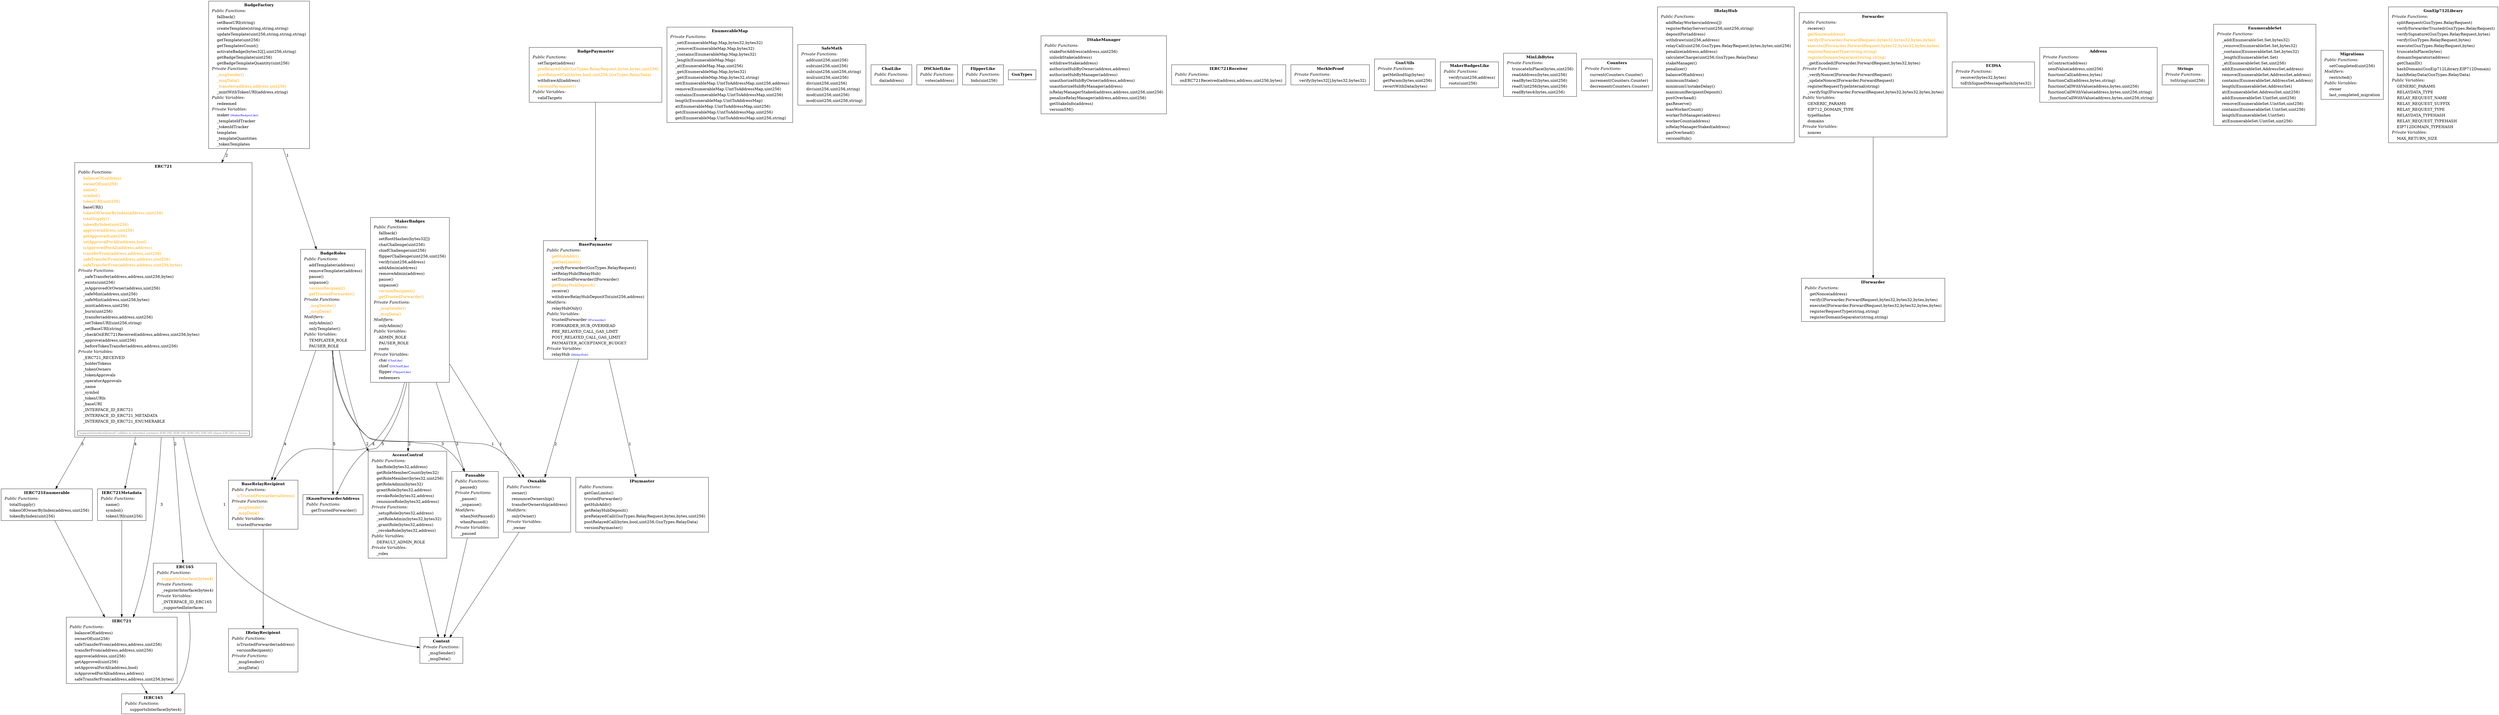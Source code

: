 digraph "" {
IERC721Metadata -> IERC721;
IERC721Metadata[shape="box"label=< <TABLE border="0"><TR><TD align="center"><B>IERC721Metadata</B></TD></TR><TR><TD align="left"><I>Public Functions:</I></TD></TR><TR><TD align="left">    name()</TD></TR><TR><TD align="left">    symbol()</TD></TR><TR><TD align="left">    tokenURI(uint256)</TD></TR></TABLE> >];

Pausable -> Context;
Pausable[shape="box"label=< <TABLE border="0"><TR><TD align="center"><B>Pausable</B></TD></TR><TR><TD align="left"><I>Public Functions:</I></TD></TR><TR><TD align="left">    paused()</TD></TR><TR><TD align="left"><I>Private Functions:</I></TD></TR><TR><TD align="left">    _pause()</TD></TR><TR><TD align="left">    _unpause()</TD></TR><TR><TD align="left"><I>Modifiers:</I></TD></TR><TR><TD align="left">    whenNotPaused()</TD></TR><TR><TD align="left">    whenPaused()</TD></TR><TR><TD align="left"><I>Private Variables:</I></TD></TR><TR><TD align="left">    _paused</TD></TR></TABLE> >];

Context[shape="box"label=< <TABLE border="0"><TR><TD align="center"><B>Context</B></TD></TR><TR><TD align="left"><I>Private Functions:</I></TD></TR><TR><TD align="left">    _msgSender()</TD></TR><TR><TD align="left">    _msgData()</TD></TR></TABLE> >];

EnumerableMap[shape="box"label=< <TABLE border="0"><TR><TD align="center"><B>EnumerableMap</B></TD></TR><TR><TD align="left"><I>Private Functions:</I></TD></TR><TR><TD align="left">    _set(EnumerableMap.Map,bytes32,bytes32)</TD></TR><TR><TD align="left">    _remove(EnumerableMap.Map,bytes32)</TD></TR><TR><TD align="left">    _contains(EnumerableMap.Map,bytes32)</TD></TR><TR><TD align="left">    _length(EnumerableMap.Map)</TD></TR><TR><TD align="left">    _at(EnumerableMap.Map,uint256)</TD></TR><TR><TD align="left">    _get(EnumerableMap.Map,bytes32)</TD></TR><TR><TD align="left">    _get(EnumerableMap.Map,bytes32,string)</TD></TR><TR><TD align="left">    set(EnumerableMap.UintToAddressMap,uint256,address)</TD></TR><TR><TD align="left">    remove(EnumerableMap.UintToAddressMap,uint256)</TD></TR><TR><TD align="left">    contains(EnumerableMap.UintToAddressMap,uint256)</TD></TR><TR><TD align="left">    length(EnumerableMap.UintToAddressMap)</TD></TR><TR><TD align="left">    at(EnumerableMap.UintToAddressMap,uint256)</TD></TR><TR><TD align="left">    get(EnumerableMap.UintToAddressMap,uint256)</TD></TR><TR><TD align="left">    get(EnumerableMap.UintToAddressMap,uint256,string)</TD></TR></TABLE> >];

SafeMath[shape="box"label=< <TABLE border="0"><TR><TD align="center"><B>SafeMath</B></TD></TR><TR><TD align="left"><I>Private Functions:</I></TD></TR><TR><TD align="left">    add(uint256,uint256)</TD></TR><TR><TD align="left">    sub(uint256,uint256)</TD></TR><TR><TD align="left">    sub(uint256,uint256,string)</TD></TR><TR><TD align="left">    mul(uint256,uint256)</TD></TR><TR><TD align="left">    div(uint256,uint256)</TD></TR><TR><TD align="left">    div(uint256,uint256,string)</TD></TR><TR><TD align="left">    mod(uint256,uint256)</TD></TR><TR><TD align="left">    mod(uint256,uint256,string)</TD></TR></TABLE> >];

ERC165 -> IERC165;
ERC165[shape="box"label=< <TABLE border="0"><TR><TD align="center"><B>ERC165</B></TD></TR><TR><TD align="left"><I>Public Functions:</I></TD></TR><TR><TD align="left"><font color="#FFA500">    supportsInterface(bytes4)</font></TD></TR><TR><TD align="left"><I>Private Functions:</I></TD></TR><TR><TD align="left">    _registerInterface(bytes4)</TD></TR><TR><TD align="left"><I>Private Variables:</I></TD></TR><TR><TD align="left">    _INTERFACE_ID_ERC165</TD></TR><TR><TD align="left">    _supportedInterfaces</TD></TR></TABLE> >];

ChaiLike[shape="box"label=< <TABLE border="0"><TR><TD align="center"><B>ChaiLike</B></TD></TR><TR><TD align="left"><I>Public Functions:</I></TD></TR><TR><TD align="left">    dai(address)</TD></TR></TABLE> >];

DSChiefLike[shape="box"label=< <TABLE border="0"><TR><TD align="center"><B>DSChiefLike</B></TD></TR><TR><TD align="left"><I>Public Functions:</I></TD></TR><TR><TD align="left">    votes(address)</TD></TR></TABLE> >];

FlipperLike[shape="box"label=< <TABLE border="0"><TR><TD align="center"><B>FlipperLike</B></TD></TR><TR><TD align="left"><I>Public Functions:</I></TD></TR><TR><TD align="left">    bids(uint256)</TD></TR></TABLE> >];

MakerBadges -> Ownable [ label="1" ];
MakerBadges -> AccessControl [ label="2" ];
MakerBadges -> Pausable [ label="3" ];
MakerBadges -> BaseRelayRecipient [ label="4" ];
MakerBadges -> IKnowForwarderAddress [ label="5" ];
MakerBadges[shape="box"label=< <TABLE border="0"><TR><TD align="center"><B>MakerBadges</B></TD></TR><TR><TD align="left"><I>Public Functions:</I></TD></TR><TR><TD align="left">    fallback()</TD></TR><TR><TD align="left">    setRootHashes(bytes32[])</TD></TR><TR><TD align="left">    chaiChallenge(uint256)</TD></TR><TR><TD align="left">    chiefChallenge(uint256)</TD></TR><TR><TD align="left">    flipperChallenge(uint256,uint256)</TD></TR><TR><TD align="left">    verify(uint256,address)</TD></TR><TR><TD align="left">    addAdmin(address)</TD></TR><TR><TD align="left">    removeAdmin(address)</TD></TR><TR><TD align="left">    pause()</TD></TR><TR><TD align="left">    unpause()</TD></TR><TR><TD align="left"><font color="#FFA500">    versionRecipient()</font></TD></TR><TR><TD align="left"><font color="#FFA500">    getTrustedForwarder()</font></TD></TR><TR><TD align="left"><I>Private Functions:</I></TD></TR><TR><TD align="left"><font color="#FFA500">    _msgSender()</font></TD></TR><TR><TD align="left"><font color="#FFA500">    _msgData()</font></TD></TR><TR><TD align="left"><I>Modifiers:</I></TD></TR><TR><TD align="left">    onlyAdmin()</TD></TR><TR><TD align="left"><I>Public Variables:</I></TD></TR><TR><TD align="left">    ADMIN_ROLE</TD></TR><TR><TD align="left">    PAUSER_ROLE</TD></TR><TR><TD align="left">    roots</TD></TR><TR><TD align="left"><I>Private Variables:</I></TD></TR><TR><TD align="left">    chai<font color="blue" POINT-SIZE="10"> (ChaiLike)</font></TD></TR><TR><TD align="left">    chief<font color="blue" POINT-SIZE="10"> (DSChiefLike)</font></TD></TR><TR><TD align="left">    flipper<font color="blue" POINT-SIZE="10"> (FlipperLike)</font></TD></TR><TR><TD align="left">    redeemers</TD></TR></TABLE> >];

BadgeRoles -> Ownable [ label="1" ];
BadgeRoles -> AccessControl [ label="2" ];
BadgeRoles -> Pausable [ label="3" ];
BadgeRoles -> BaseRelayRecipient [ label="4" ];
BadgeRoles -> IKnowForwarderAddress [ label="5" ];
BadgeRoles[shape="box"label=< <TABLE border="0"><TR><TD align="center"><B>BadgeRoles</B></TD></TR><TR><TD align="left"><I>Public Functions:</I></TD></TR><TR><TD align="left">    addTemplater(address)</TD></TR><TR><TD align="left">    removeTemplater(address)</TD></TR><TR><TD align="left">    pause()</TD></TR><TR><TD align="left">    unpause()</TD></TR><TR><TD align="left"><font color="#FFA500">    versionRecipient()</font></TD></TR><TR><TD align="left"><font color="#FFA500">    getTrustedForwarder()</font></TD></TR><TR><TD align="left"><I>Private Functions:</I></TD></TR><TR><TD align="left"><font color="#FFA500">    _msgSender()</font></TD></TR><TR><TD align="left"><font color="#FFA500">    _msgData()</font></TD></TR><TR><TD align="left"><I>Modifiers:</I></TD></TR><TR><TD align="left">    onlyAdmin()</TD></TR><TR><TD align="left">    onlyTemplater()</TD></TR><TR><TD align="left"><I>Public Variables:</I></TD></TR><TR><TD align="left">    TEMPLATER_ROLE</TD></TR><TR><TD align="left">    PAUSER_ROLE</TD></TR></TABLE> >];

GsnTypes[shape="box"label=< <TABLE border="0"><TR><TD align="center"><B>GsnTypes</B></TD></TR></TABLE> >];

IERC721Enumerable -> IERC721;
IERC721Enumerable[shape="box"label=< <TABLE border="0"><TR><TD align="center"><B>IERC721Enumerable</B></TD></TR><TR><TD align="left"><I>Public Functions:</I></TD></TR><TR><TD align="left">    totalSupply()</TD></TR><TR><TD align="left">    tokenOfOwnerByIndex(address,uint256)</TD></TR><TR><TD align="left">    tokenByIndex(uint256)</TD></TR></TABLE> >];

BasePaymaster -> IPaymaster [ label="1" ];
BasePaymaster -> Ownable [ label="2" ];
BasePaymaster[shape="box"label=< <TABLE border="0"><TR><TD align="center"><B>BasePaymaster</B></TD></TR><TR><TD align="left"><I>Public Functions:</I></TD></TR><TR><TD align="left"><font color="#FFA500">    getHubAddr()</font></TD></TR><TR><TD align="left"><font color="#FFA500">    getGasLimits()</font></TD></TR><TR><TD align="left">    _verifyForwarder(GsnTypes.RelayRequest)</TD></TR><TR><TD align="left">    setRelayHub(IRelayHub)</TD></TR><TR><TD align="left">    setTrustedForwarder(IForwarder)</TD></TR><TR><TD align="left"><font color="#FFA500">    getRelayHubDeposit()</font></TD></TR><TR><TD align="left">    receive()</TD></TR><TR><TD align="left">    withdrawRelayHubDepositTo(uint256,address)</TD></TR><TR><TD align="left"><I>Modifiers:</I></TD></TR><TR><TD align="left">    relayHubOnly()</TD></TR><TR><TD align="left"><I>Public Variables:</I></TD></TR><TR><TD align="left">    trustedForwarder<font color="blue" POINT-SIZE="10"> (IForwarder)</font></TD></TR><TR><TD align="left">    FORWARDER_HUB_OVERHEAD</TD></TR><TR><TD align="left">    PRE_RELAYED_CALL_GAS_LIMIT</TD></TR><TR><TD align="left">    POST_RELAYED_CALL_GAS_LIMIT</TD></TR><TR><TD align="left">    PAYMASTER_ACCEPTANCE_BUDGET</TD></TR><TR><TD align="left"><I>Private Variables:</I></TD></TR><TR><TD align="left">    relayHub<font color="blue" POINT-SIZE="10"> (IRelayHub)</font></TD></TR></TABLE> >];

IERC165[shape="box"label=< <TABLE border="0"><TR><TD align="center"><B>IERC165</B></TD></TR><TR><TD align="left"><I>Public Functions:</I></TD></TR><TR><TD align="left">    supportsInterface(bytes4)</TD></TR></TABLE> >];

Ownable -> Context;
Ownable[shape="box"label=< <TABLE border="0"><TR><TD align="center"><B>Ownable</B></TD></TR><TR><TD align="left"><I>Public Functions:</I></TD></TR><TR><TD align="left">    owner()</TD></TR><TR><TD align="left">    renounceOwnership()</TD></TR><TR><TD align="left">    transferOwnership(address)</TD></TR><TR><TD align="left"><I>Modifiers:</I></TD></TR><TR><TD align="left">    onlyOwner()</TD></TR><TR><TD align="left"><I>Private Variables:</I></TD></TR><TR><TD align="left">    _owner</TD></TR></TABLE> >];

IStakeManager[shape="box"label=< <TABLE border="0"><TR><TD align="center"><B>IStakeManager</B></TD></TR><TR><TD align="left"><I>Public Functions:</I></TD></TR><TR><TD align="left">    stakeForAddress(address,uint256)</TD></TR><TR><TD align="left">    unlockStake(address)</TD></TR><TR><TD align="left">    withdrawStake(address)</TD></TR><TR><TD align="left">    authorizeHubByOwner(address,address)</TD></TR><TR><TD align="left">    authorizeHubByManager(address)</TD></TR><TR><TD align="left">    unauthorizeHubByOwner(address,address)</TD></TR><TR><TD align="left">    unauthorizeHubByManager(address)</TD></TR><TR><TD align="left">    isRelayManagerStaked(address,address,uint256,uint256)</TD></TR><TR><TD align="left">    penalizeRelayManager(address,address,uint256)</TD></TR><TR><TD align="left">    getStakeInfo(address)</TD></TR><TR><TD align="left">    versionSM()</TD></TR></TABLE> >];

ERC721 -> Context [ label="1" ];
ERC721 -> ERC165 [ label="2" ];
ERC721 -> IERC721 [ label="3" ];
ERC721 -> IERC721Metadata [ label="4" ];
ERC721 -> IERC721Enumerable [ label="5" ];
ERC721[shape="box"label=< <TABLE border="0"><TR><TD align="center"><B>ERC721</B></TD></TR><TR><TD align="left"><I>Public Functions:</I></TD></TR><TR><TD align="left"><font color="#FFA500">    balanceOf(address)</font></TD></TR><TR><TD align="left"><font color="#FFA500">    ownerOf(uint256)</font></TD></TR><TR><TD align="left"><font color="#FFA500">    name()</font></TD></TR><TR><TD align="left"><font color="#FFA500">    symbol()</font></TD></TR><TR><TD align="left"><font color="#FFA500">    tokenURI(uint256)</font></TD></TR><TR><TD align="left">    baseURI()</TD></TR><TR><TD align="left"><font color="#FFA500">    tokenOfOwnerByIndex(address,uint256)</font></TD></TR><TR><TD align="left"><font color="#FFA500">    totalSupply()</font></TD></TR><TR><TD align="left"><font color="#FFA500">    tokenByIndex(uint256)</font></TD></TR><TR><TD align="left"><font color="#FFA500">    approve(address,uint256)</font></TD></TR><TR><TD align="left"><font color="#FFA500">    getApproved(uint256)</font></TD></TR><TR><TD align="left"><font color="#FFA500">    setApprovalForAll(address,bool)</font></TD></TR><TR><TD align="left"><font color="#FFA500">    isApprovedForAll(address,address)</font></TD></TR><TR><TD align="left"><font color="#FFA500">    transferFrom(address,address,uint256)</font></TD></TR><TR><TD align="left"><font color="#FFA500">    safeTransferFrom(address,address,uint256)</font></TD></TR><TR><TD align="left"><font color="#FFA500">    safeTransferFrom(address,address,uint256,bytes)</font></TD></TR><TR><TD align="left"><I>Private Functions:</I></TD></TR><TR><TD align="left">    _safeTransfer(address,address,uint256,bytes)</TD></TR><TR><TD align="left">    _exists(uint256)</TD></TR><TR><TD align="left">    _isApprovedOrOwner(address,uint256)</TD></TR><TR><TD align="left">    _safeMint(address,uint256)</TD></TR><TR><TD align="left">    _safeMint(address,uint256,bytes)</TD></TR><TR><TD align="left">    _mint(address,uint256)</TD></TR><TR><TD align="left">    _burn(uint256)</TD></TR><TR><TD align="left">    _transfer(address,address,uint256)</TD></TR><TR><TD align="left">    _setTokenURI(uint256,string)</TD></TR><TR><TD align="left">    _setBaseURI(string)</TD></TR><TR><TD align="left">    _checkOnERC721Received(address,address,uint256,bytes)</TD></TR><TR><TD align="left">    _approve(address,uint256)</TD></TR><TR><TD align="left">    _beforeTokenTransfer(address,address,uint256)</TD></TR><TR><TD align="left"><I>Private Variables:</I></TD></TR><TR><TD align="left">    _ERC721_RECEIVED</TD></TR><TR><TD align="left">    _holderTokens</TD></TR><TR><TD align="left">    _tokenOwners</TD></TR><TR><TD align="left">    _tokenApprovals</TD></TR><TR><TD align="left">    _operatorApprovals</TD></TR><TR><TD align="left">    _name</TD></TR><TR><TD align="left">    _symbol</TD></TR><TR><TD align="left">    _tokenURIs</TD></TR><TR><TD align="left">    _baseURI</TD></TR><TR><TD align="left">    _INTERFACE_ID_ERC721</TD></TR><TR><TD align="left">    _INTERFACE_ID_ERC721_METADATA</TD></TR><TR><TD align="left">    _INTERFACE_ID_ERC721_ENUMERABLE</TD></TR><TR><TD><BR/></TD></TR><TR><TD align="left" border="1"><font color="#777777" point-size="10">'supportsInterface(bytes4)' collides in inherited contracts IERC165, IERC165, IERC165, ERC165 where ERC165 is chosen.</font></TD></TR></TABLE> >];

IERC721Receiver[shape="box"label=< <TABLE border="0"><TR><TD align="center"><B>IERC721Receiver</B></TD></TR><TR><TD align="left"><I>Public Functions:</I></TD></TR><TR><TD align="left">    onERC721Received(address,address,uint256,bytes)</TD></TR></TABLE> >];

MerkleProof[shape="box"label=< <TABLE border="0"><TR><TD align="center"><B>MerkleProof</B></TD></TR><TR><TD align="left"><I>Private Functions:</I></TD></TR><TR><TD align="left">    verify(bytes32[],bytes32,bytes32)</TD></TR></TABLE> >];

GsnUtils[shape="box"label=< <TABLE border="0"><TR><TD align="center"><B>GsnUtils</B></TD></TR><TR><TD align="left"><I>Private Functions:</I></TD></TR><TR><TD align="left">    getMethodSig(bytes)</TD></TR><TR><TD align="left">    getParam(bytes,uint256)</TD></TR><TR><TD align="left">    revertWithData(bytes)</TD></TR></TABLE> >];

IERC721 -> IERC165;
IERC721[shape="box"label=< <TABLE border="0"><TR><TD align="center"><B>IERC721</B></TD></TR><TR><TD align="left"><I>Public Functions:</I></TD></TR><TR><TD align="left">    balanceOf(address)</TD></TR><TR><TD align="left">    ownerOf(uint256)</TD></TR><TR><TD align="left">    safeTransferFrom(address,address,uint256)</TD></TR><TR><TD align="left">    transferFrom(address,address,uint256)</TD></TR><TR><TD align="left">    approve(address,uint256)</TD></TR><TR><TD align="left">    getApproved(uint256)</TD></TR><TR><TD align="left">    setApprovalForAll(address,bool)</TD></TR><TR><TD align="left">    isApprovedForAll(address,address)</TD></TR><TR><TD align="left">    safeTransferFrom(address,address,uint256,bytes)</TD></TR></TABLE> >];

MakerBadgesLike[shape="box"label=< <TABLE border="0"><TR><TD align="center"><B>MakerBadgesLike</B></TD></TR><TR><TD align="left"><I>Public Functions:</I></TD></TR><TR><TD align="left">    verify(uint256,address)</TD></TR><TR><TD align="left">    roots(uint256)</TD></TR></TABLE> >];

BadgeFactory -> BadgeRoles [ label="1" ];
BadgeFactory -> ERC721 [ label="2" ];
BadgeFactory[shape="box"label=< <TABLE border="0"><TR><TD align="center"><B>BadgeFactory</B></TD></TR><TR><TD align="left"><I>Public Functions:</I></TD></TR><TR><TD align="left">    fallback()</TD></TR><TR><TD align="left">    setBaseURI(string)</TD></TR><TR><TD align="left">    createTemplate(string,string,string)</TD></TR><TR><TD align="left">    updateTemplate(uint256,string,string,string)</TD></TR><TR><TD align="left">    getTemplate(uint256)</TD></TR><TR><TD align="left">    getTemplatesCount()</TD></TR><TR><TD align="left">    activateBadge(bytes32[],uint256,string)</TD></TR><TR><TD align="left">    getBadgeTemplate(uint256)</TD></TR><TR><TD align="left">    getBadgeTemplateQuantity(uint256)</TD></TR><TR><TD align="left"><I>Private Functions:</I></TD></TR><TR><TD align="left"><font color="#FFA500">    _msgSender()</font></TD></TR><TR><TD align="left"><font color="#FFA500">    _msgData()</font></TD></TR><TR><TD align="left"><font color="#FFA500">    _transfer(address,address,uint256)</font></TD></TR><TR><TD align="left">    _mintWithTokenURI(address,string)</TD></TR><TR><TD align="left"><I>Public Variables:</I></TD></TR><TR><TD align="left">    redeemed</TD></TR><TR><TD align="left"><I>Private Variables:</I></TD></TR><TR><TD align="left">    maker<font color="blue" POINT-SIZE="10"> (MakerBadgesLike)</font></TD></TR><TR><TD align="left">    _templateIdTracker</TD></TR><TR><TD align="left">    _tokenIdTracker</TD></TR><TR><TD align="left">    templates</TD></TR><TR><TD align="left">    _templateQuantities</TD></TR><TR><TD align="left">    _tokenTemplates</TD></TR></TABLE> >];

MinLibBytes[shape="box"label=< <TABLE border="0"><TR><TD align="center"><B>MinLibBytes</B></TD></TR><TR><TD align="left"><I>Private Functions:</I></TD></TR><TR><TD align="left">    truncateInPlace(bytes,uint256)</TD></TR><TR><TD align="left">    readAddress(bytes,uint256)</TD></TR><TR><TD align="left">    readBytes32(bytes,uint256)</TD></TR><TR><TD align="left">    readUint256(bytes,uint256)</TD></TR><TR><TD align="left">    readBytes4(bytes,uint256)</TD></TR></TABLE> >];

Counters[shape="box"label=< <TABLE border="0"><TR><TD align="center"><B>Counters</B></TD></TR><TR><TD align="left"><I>Private Functions:</I></TD></TR><TR><TD align="left">    current(Counters.Counter)</TD></TR><TR><TD align="left">    increment(Counters.Counter)</TD></TR><TR><TD align="left">    decrement(Counters.Counter)</TD></TR></TABLE> >];

IRelayHub[shape="box"label=< <TABLE border="0"><TR><TD align="center"><B>IRelayHub</B></TD></TR><TR><TD align="left"><I>Public Functions:</I></TD></TR><TR><TD align="left">    addRelayWorkers(address[])</TD></TR><TR><TD align="left">    registerRelayServer(uint256,uint256,string)</TD></TR><TR><TD align="left">    depositFor(address)</TD></TR><TR><TD align="left">    withdraw(uint256,address)</TD></TR><TR><TD align="left">    relayCall(uint256,GsnTypes.RelayRequest,bytes,bytes,uint256)</TD></TR><TR><TD align="left">    penalize(address,address)</TD></TR><TR><TD align="left">    calculateCharge(uint256,GsnTypes.RelayData)</TD></TR><TR><TD align="left">    stakeManager()</TD></TR><TR><TD align="left">    penalizer()</TD></TR><TR><TD align="left">    balanceOf(address)</TD></TR><TR><TD align="left">    minimumStake()</TD></TR><TR><TD align="left">    minimumUnstakeDelay()</TD></TR><TR><TD align="left">    maximumRecipientDeposit()</TD></TR><TR><TD align="left">    postOverhead()</TD></TR><TR><TD align="left">    gasReserve()</TD></TR><TR><TD align="left">    maxWorkerCount()</TD></TR><TR><TD align="left">    workerToManager(address)</TD></TR><TR><TD align="left">    workerCount(address)</TD></TR><TR><TD align="left">    isRelayManagerStaked(address)</TD></TR><TR><TD align="left">    gasOverhead()</TD></TR><TR><TD align="left">    versionHub()</TD></TR></TABLE> >];

IKnowForwarderAddress[shape="box"label=< <TABLE border="0"><TR><TD align="center"><B>IKnowForwarderAddress</B></TD></TR><TR><TD align="left"><I>Public Functions:</I></TD></TR><TR><TD align="left">    getTrustedForwarder()</TD></TR></TABLE> >];

IForwarder[shape="box"label=< <TABLE border="0"><TR><TD align="center"><B>IForwarder</B></TD></TR><TR><TD align="left"><I>Public Functions:</I></TD></TR><TR><TD align="left">    getNonce(address)</TD></TR><TR><TD align="left">    verify(IForwarder.ForwardRequest,bytes32,bytes32,bytes,bytes)</TD></TR><TR><TD align="left">    execute(IForwarder.ForwardRequest,bytes32,bytes32,bytes,bytes)</TD></TR><TR><TD align="left">    registerRequestType(string,string)</TD></TR><TR><TD align="left">    registerDomainSeparator(string,string)</TD></TR></TABLE> >];

Forwarder -> IForwarder;
Forwarder[shape="box"label=< <TABLE border="0"><TR><TD align="center"><B>Forwarder</B></TD></TR><TR><TD align="left"><I>Public Functions:</I></TD></TR><TR><TD align="left">    receive()</TD></TR><TR><TD align="left"><font color="#FFA500">    getNonce(address)</font></TD></TR><TR><TD align="left"><font color="#FFA500">    verify(IForwarder.ForwardRequest,bytes32,bytes32,bytes,bytes)</font></TD></TR><TR><TD align="left"><font color="#FFA500">    execute(IForwarder.ForwardRequest,bytes32,bytes32,bytes,bytes)</font></TD></TR><TR><TD align="left"><font color="#FFA500">    registerRequestType(string,string)</font></TD></TR><TR><TD align="left"><font color="#FFA500">    registerDomainSeparator(string,string)</font></TD></TR><TR><TD align="left">    _getEncoded(IForwarder.ForwardRequest,bytes32,bytes)</TD></TR><TR><TD align="left"><I>Private Functions:</I></TD></TR><TR><TD align="left">    _verifyNonce(IForwarder.ForwardRequest)</TD></TR><TR><TD align="left">    _updateNonce(IForwarder.ForwardRequest)</TD></TR><TR><TD align="left">    registerRequestTypeInternal(string)</TD></TR><TR><TD align="left">    _verifySig(IForwarder.ForwardRequest,bytes32,bytes32,bytes,bytes)</TD></TR><TR><TD align="left"><I>Public Variables:</I></TD></TR><TR><TD align="left">    GENERIC_PARAMS</TD></TR><TR><TD align="left">    EIP712_DOMAIN_TYPE</TD></TR><TR><TD align="left">    typeHashes</TD></TR><TR><TD align="left">    domains</TD></TR><TR><TD align="left"><I>Private Variables:</I></TD></TR><TR><TD align="left">    nonces</TD></TR></TABLE> >];

IRelayRecipient[shape="box"label=< <TABLE border="0"><TR><TD align="center"><B>IRelayRecipient</B></TD></TR><TR><TD align="left"><I>Public Functions:</I></TD></TR><TR><TD align="left">    isTrustedForwarder(address)</TD></TR><TR><TD align="left">    versionRecipient()</TD></TR><TR><TD align="left"><I>Private Functions:</I></TD></TR><TR><TD align="left">    _msgSender()</TD></TR><TR><TD align="left">    _msgData()</TD></TR></TABLE> >];

ECDSA[shape="box"label=< <TABLE border="0"><TR><TD align="center"><B>ECDSA</B></TD></TR><TR><TD align="left"><I>Private Functions:</I></TD></TR><TR><TD align="left">    recover(bytes32,bytes)</TD></TR><TR><TD align="left">    toEthSignedMessageHash(bytes32)</TD></TR></TABLE> >];

AccessControl -> Context;
AccessControl[shape="box"label=< <TABLE border="0"><TR><TD align="center"><B>AccessControl</B></TD></TR><TR><TD align="left"><I>Public Functions:</I></TD></TR><TR><TD align="left">    hasRole(bytes32,address)</TD></TR><TR><TD align="left">    getRoleMemberCount(bytes32)</TD></TR><TR><TD align="left">    getRoleMember(bytes32,uint256)</TD></TR><TR><TD align="left">    getRoleAdmin(bytes32)</TD></TR><TR><TD align="left">    grantRole(bytes32,address)</TD></TR><TR><TD align="left">    revokeRole(bytes32,address)</TD></TR><TR><TD align="left">    renounceRole(bytes32,address)</TD></TR><TR><TD align="left"><I>Private Functions:</I></TD></TR><TR><TD align="left">    _setupRole(bytes32,address)</TD></TR><TR><TD align="left">    _setRoleAdmin(bytes32,bytes32)</TD></TR><TR><TD align="left">    _grantRole(bytes32,address)</TD></TR><TR><TD align="left">    _revokeRole(bytes32,address)</TD></TR><TR><TD align="left"><I>Public Variables:</I></TD></TR><TR><TD align="left">    DEFAULT_ADMIN_ROLE</TD></TR><TR><TD align="left"><I>Private Variables:</I></TD></TR><TR><TD align="left">    _roles</TD></TR></TABLE> >];

Address[shape="box"label=< <TABLE border="0"><TR><TD align="center"><B>Address</B></TD></TR><TR><TD align="left"><I>Private Functions:</I></TD></TR><TR><TD align="left">    isContract(address)</TD></TR><TR><TD align="left">    sendValue(address,uint256)</TD></TR><TR><TD align="left">    functionCall(address,bytes)</TD></TR><TR><TD align="left">    functionCall(address,bytes,string)</TD></TR><TR><TD align="left">    functionCallWithValue(address,bytes,uint256)</TD></TR><TR><TD align="left">    functionCallWithValue(address,bytes,uint256,string)</TD></TR><TR><TD align="left">    _functionCallWithValue(address,bytes,uint256,string)</TD></TR></TABLE> >];

BadgePaymaster -> BasePaymaster;
BadgePaymaster[shape="box"label=< <TABLE border="0"><TR><TD align="center"><B>BadgePaymaster</B></TD></TR><TR><TD align="left"><I>Public Functions:</I></TD></TR><TR><TD align="left">    setTarget(address)</TD></TR><TR><TD align="left"><font color="#FFA500">    preRelayedCall(GsnTypes.RelayRequest,bytes,bytes,uint256)</font></TD></TR><TR><TD align="left"><font color="#FFA500">    postRelayedCall(bytes,bool,uint256,GsnTypes.RelayData)</font></TD></TR><TR><TD align="left">    withdrawAll(address)</TD></TR><TR><TD align="left"><font color="#FFA500">    versionPaymaster()</font></TD></TR><TR><TD align="left"><I>Public Variables:</I></TD></TR><TR><TD align="left">    validTargets</TD></TR></TABLE> >];

BaseRelayRecipient -> IRelayRecipient;
BaseRelayRecipient[shape="box"label=< <TABLE border="0"><TR><TD align="center"><B>BaseRelayRecipient</B></TD></TR><TR><TD align="left"><I>Public Functions:</I></TD></TR><TR><TD align="left"><font color="#FFA500">    isTrustedForwarder(address)</font></TD></TR><TR><TD align="left"><I>Private Functions:</I></TD></TR><TR><TD align="left"><font color="#FFA500">    _msgSender()</font></TD></TR><TR><TD align="left"><font color="#FFA500">    _msgData()</font></TD></TR><TR><TD align="left"><I>Public Variables:</I></TD></TR><TR><TD align="left">    trustedForwarder</TD></TR></TABLE> >];

Strings[shape="box"label=< <TABLE border="0"><TR><TD align="center"><B>Strings</B></TD></TR><TR><TD align="left"><I>Private Functions:</I></TD></TR><TR><TD align="left">    toString(uint256)</TD></TR></TABLE> >];

EnumerableSet[shape="box"label=< <TABLE border="0"><TR><TD align="center"><B>EnumerableSet</B></TD></TR><TR><TD align="left"><I>Private Functions:</I></TD></TR><TR><TD align="left">    _add(EnumerableSet.Set,bytes32)</TD></TR><TR><TD align="left">    _remove(EnumerableSet.Set,bytes32)</TD></TR><TR><TD align="left">    _contains(EnumerableSet.Set,bytes32)</TD></TR><TR><TD align="left">    _length(EnumerableSet.Set)</TD></TR><TR><TD align="left">    _at(EnumerableSet.Set,uint256)</TD></TR><TR><TD align="left">    add(EnumerableSet.AddressSet,address)</TD></TR><TR><TD align="left">    remove(EnumerableSet.AddressSet,address)</TD></TR><TR><TD align="left">    contains(EnumerableSet.AddressSet,address)</TD></TR><TR><TD align="left">    length(EnumerableSet.AddressSet)</TD></TR><TR><TD align="left">    at(EnumerableSet.AddressSet,uint256)</TD></TR><TR><TD align="left">    add(EnumerableSet.UintSet,uint256)</TD></TR><TR><TD align="left">    remove(EnumerableSet.UintSet,uint256)</TD></TR><TR><TD align="left">    contains(EnumerableSet.UintSet,uint256)</TD></TR><TR><TD align="left">    length(EnumerableSet.UintSet)</TD></TR><TR><TD align="left">    at(EnumerableSet.UintSet,uint256)</TD></TR></TABLE> >];

IPaymaster[shape="box"label=< <TABLE border="0"><TR><TD align="center"><B>IPaymaster</B></TD></TR><TR><TD align="left"><I>Public Functions:</I></TD></TR><TR><TD align="left">    getGasLimits()</TD></TR><TR><TD align="left">    trustedForwarder()</TD></TR><TR><TD align="left">    getHubAddr()</TD></TR><TR><TD align="left">    getRelayHubDeposit()</TD></TR><TR><TD align="left">    preRelayedCall(GsnTypes.RelayRequest,bytes,bytes,uint256)</TD></TR><TR><TD align="left">    postRelayedCall(bytes,bool,uint256,GsnTypes.RelayData)</TD></TR><TR><TD align="left">    versionPaymaster()</TD></TR></TABLE> >];

Migrations[shape="box"label=< <TABLE border="0"><TR><TD align="center"><B>Migrations</B></TD></TR><TR><TD align="left"><I>Public Functions:</I></TD></TR><TR><TD align="left">    setCompleted(uint256)</TD></TR><TR><TD align="left"><I>Modifiers:</I></TD></TR><TR><TD align="left">    restricted()</TD></TR><TR><TD align="left"><I>Public Variables:</I></TD></TR><TR><TD align="left">    owner</TD></TR><TR><TD align="left">    last_completed_migration</TD></TR></TABLE> >];

GsnEip712Library[shape="box"label=< <TABLE border="0"><TR><TD align="center"><B>GsnEip712Library</B></TD></TR><TR><TD align="left"><I>Private Functions:</I></TD></TR><TR><TD align="left">    splitRequest(GsnTypes.RelayRequest)</TD></TR><TR><TD align="left">    verifyForwarderTrusted(GsnTypes.RelayRequest)</TD></TR><TR><TD align="left">    verifySignature(GsnTypes.RelayRequest,bytes)</TD></TR><TR><TD align="left">    verify(GsnTypes.RelayRequest,bytes)</TD></TR><TR><TD align="left">    execute(GsnTypes.RelayRequest,bytes)</TD></TR><TR><TD align="left">    truncateInPlace(bytes)</TD></TR><TR><TD align="left">    domainSeparator(address)</TD></TR><TR><TD align="left">    getChainID()</TD></TR><TR><TD align="left">    hashDomain(GsnEip712Library.EIP712Domain)</TD></TR><TR><TD align="left">    hashRelayData(GsnTypes.RelayData)</TD></TR><TR><TD align="left"><I>Public Variables:</I></TD></TR><TR><TD align="left">    GENERIC_PARAMS</TD></TR><TR><TD align="left">    RELAYDATA_TYPE</TD></TR><TR><TD align="left">    RELAY_REQUEST_NAME</TD></TR><TR><TD align="left">    RELAY_REQUEST_SUFFIX</TD></TR><TR><TD align="left">    RELAY_REQUEST_TYPE</TD></TR><TR><TD align="left">    RELAYDATA_TYPEHASH</TD></TR><TR><TD align="left">    RELAY_REQUEST_TYPEHASH</TD></TR><TR><TD align="left">    EIP712DOMAIN_TYPEHASH</TD></TR><TR><TD align="left"><I>Private Variables:</I></TD></TR><TR><TD align="left">    MAX_RETURN_SIZE</TD></TR></TABLE> >];

}